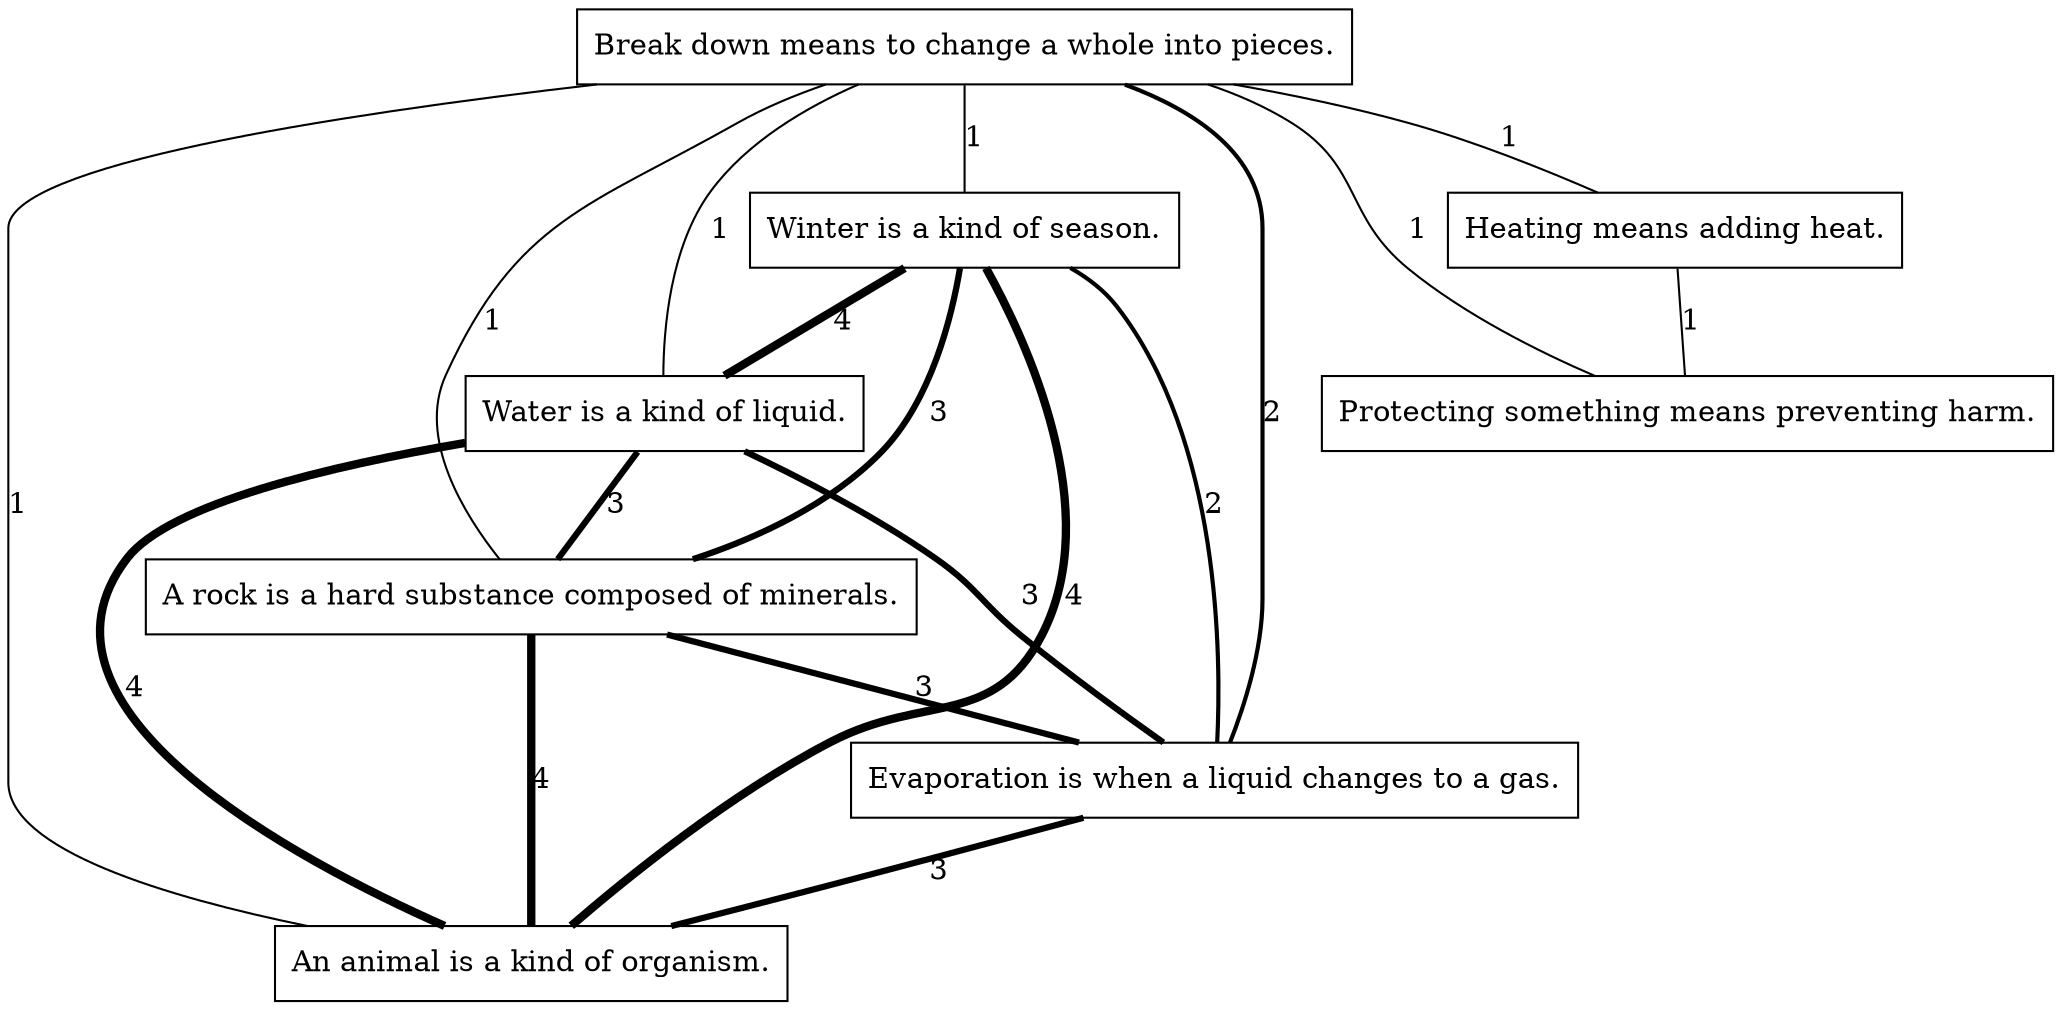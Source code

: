 digraph D {

node [shape=record];
edge [arrowhead=none];

"Break down means to change a whole into pieces." -> "Winter is a kind of season." [penwidth=1, label = "1"]
"Break down means to change a whole into pieces." -> "Heating means adding heat." [penwidth=1, label = "1"]
"Break down means to change a whole into pieces." -> "Water is a kind of liquid." [penwidth=1, label = "1"]
"Break down means to change a whole into pieces." -> "A rock is a hard substance composed of minerals." [penwidth=1, label = "1"]
"Break down means to change a whole into pieces." -> "Protecting something means preventing harm." [penwidth=1, label = "1"]
"Break down means to change a whole into pieces." -> "Evaporation is when a liquid changes to a gas." [penwidth=2, label = "2"]
"Break down means to change a whole into pieces." -> "An animal is a kind of organism." [penwidth=1, label = "1"]
"Winter is a kind of season." -> "Water is a kind of liquid." [penwidth=4, label = "4"]
"Winter is a kind of season." -> "A rock is a hard substance composed of minerals." [penwidth=3, label = "3"]
"Winter is a kind of season." -> "Evaporation is when a liquid changes to a gas." [penwidth=2, label = "2"]
"Winter is a kind of season." -> "An animal is a kind of organism." [penwidth=4, label = "4"]
"Heating means adding heat." -> "Protecting something means preventing harm." [penwidth=1, label = "1"]
"Water is a kind of liquid." -> "A rock is a hard substance composed of minerals." [penwidth=3, label = "3"]
"Water is a kind of liquid." -> "Evaporation is when a liquid changes to a gas." [penwidth=3, label = "3"]
"Water is a kind of liquid." -> "An animal is a kind of organism." [penwidth=4, label = "4"]
"A rock is a hard substance composed of minerals." -> "Evaporation is when a liquid changes to a gas." [penwidth=3, label = "3"]
"A rock is a hard substance composed of minerals." -> "An animal is a kind of organism." [penwidth=4, label = "4"]
"Evaporation is when a liquid changes to a gas." -> "An animal is a kind of organism." [penwidth=3, label = "3"]

}